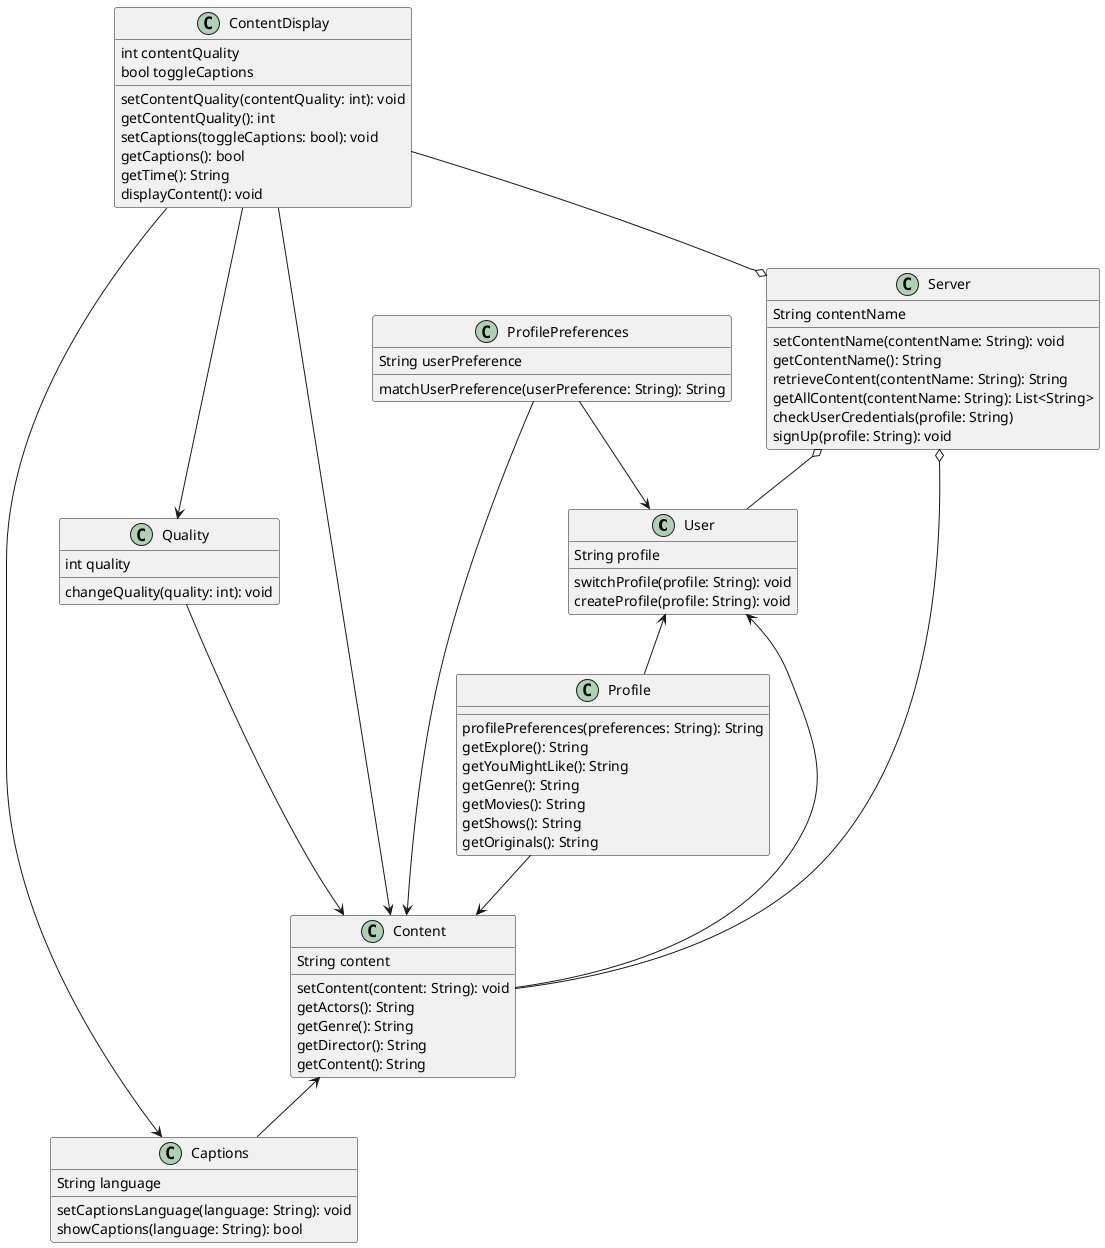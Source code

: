 @startuml
'https://plantuml.com/class-diagram

User <-- Profile
User <-- Content

Profile --> Content

Content <-- Captions

ProfilePreferences --> Content
ProfilePreferences --> User

ContentDisplay --> Content
ContentDisplay --> Captions
ContentDisplay --o Server
ContentDisplay --> Quality

Quality --> Content

Server o-- Content
Server o-- User

class User {
    String profile
    switchProfile(profile: String): void
    createProfile(profile: String): void

}

class Profile {
    profilePreferences(preferences: String): String
    getExplore(): String
    getYouMightLike(): String
    getGenre(): String
    getMovies(): String
    getShows(): String
    getOriginals(): String
}

class Content {
    String content

    setContent(content: String): void
    getActors(): String
    getGenre(): String
    getDirector(): String
    getContent(): String
}

class ProfilePreferences {
    String userPreference
    matchUserPreference(userPreference: String): String
}

class ContentDisplay {
    int contentQuality
    bool toggleCaptions
    setContentQuality(contentQuality: int): void
    getContentQuality(): int
    setCaptions(toggleCaptions: bool): void
    getCaptions(): bool
    getTime(): String
    displayContent(): void
}

class Captions {
    String language
    setCaptionsLanguage(language: String): void
    showCaptions(language: String): bool
}

class Quality {
    int quality
    changeQuality(quality: int): void
}

class Server {
    String contentName
    setContentName(contentName: String): void
    getContentName(): String
    retrieveContent(contentName: String): String
    getAllContent(contentName: String): List<String>
    checkUserCredentials(profile: String)
    signUp(profile: String): void
}

@endumlD